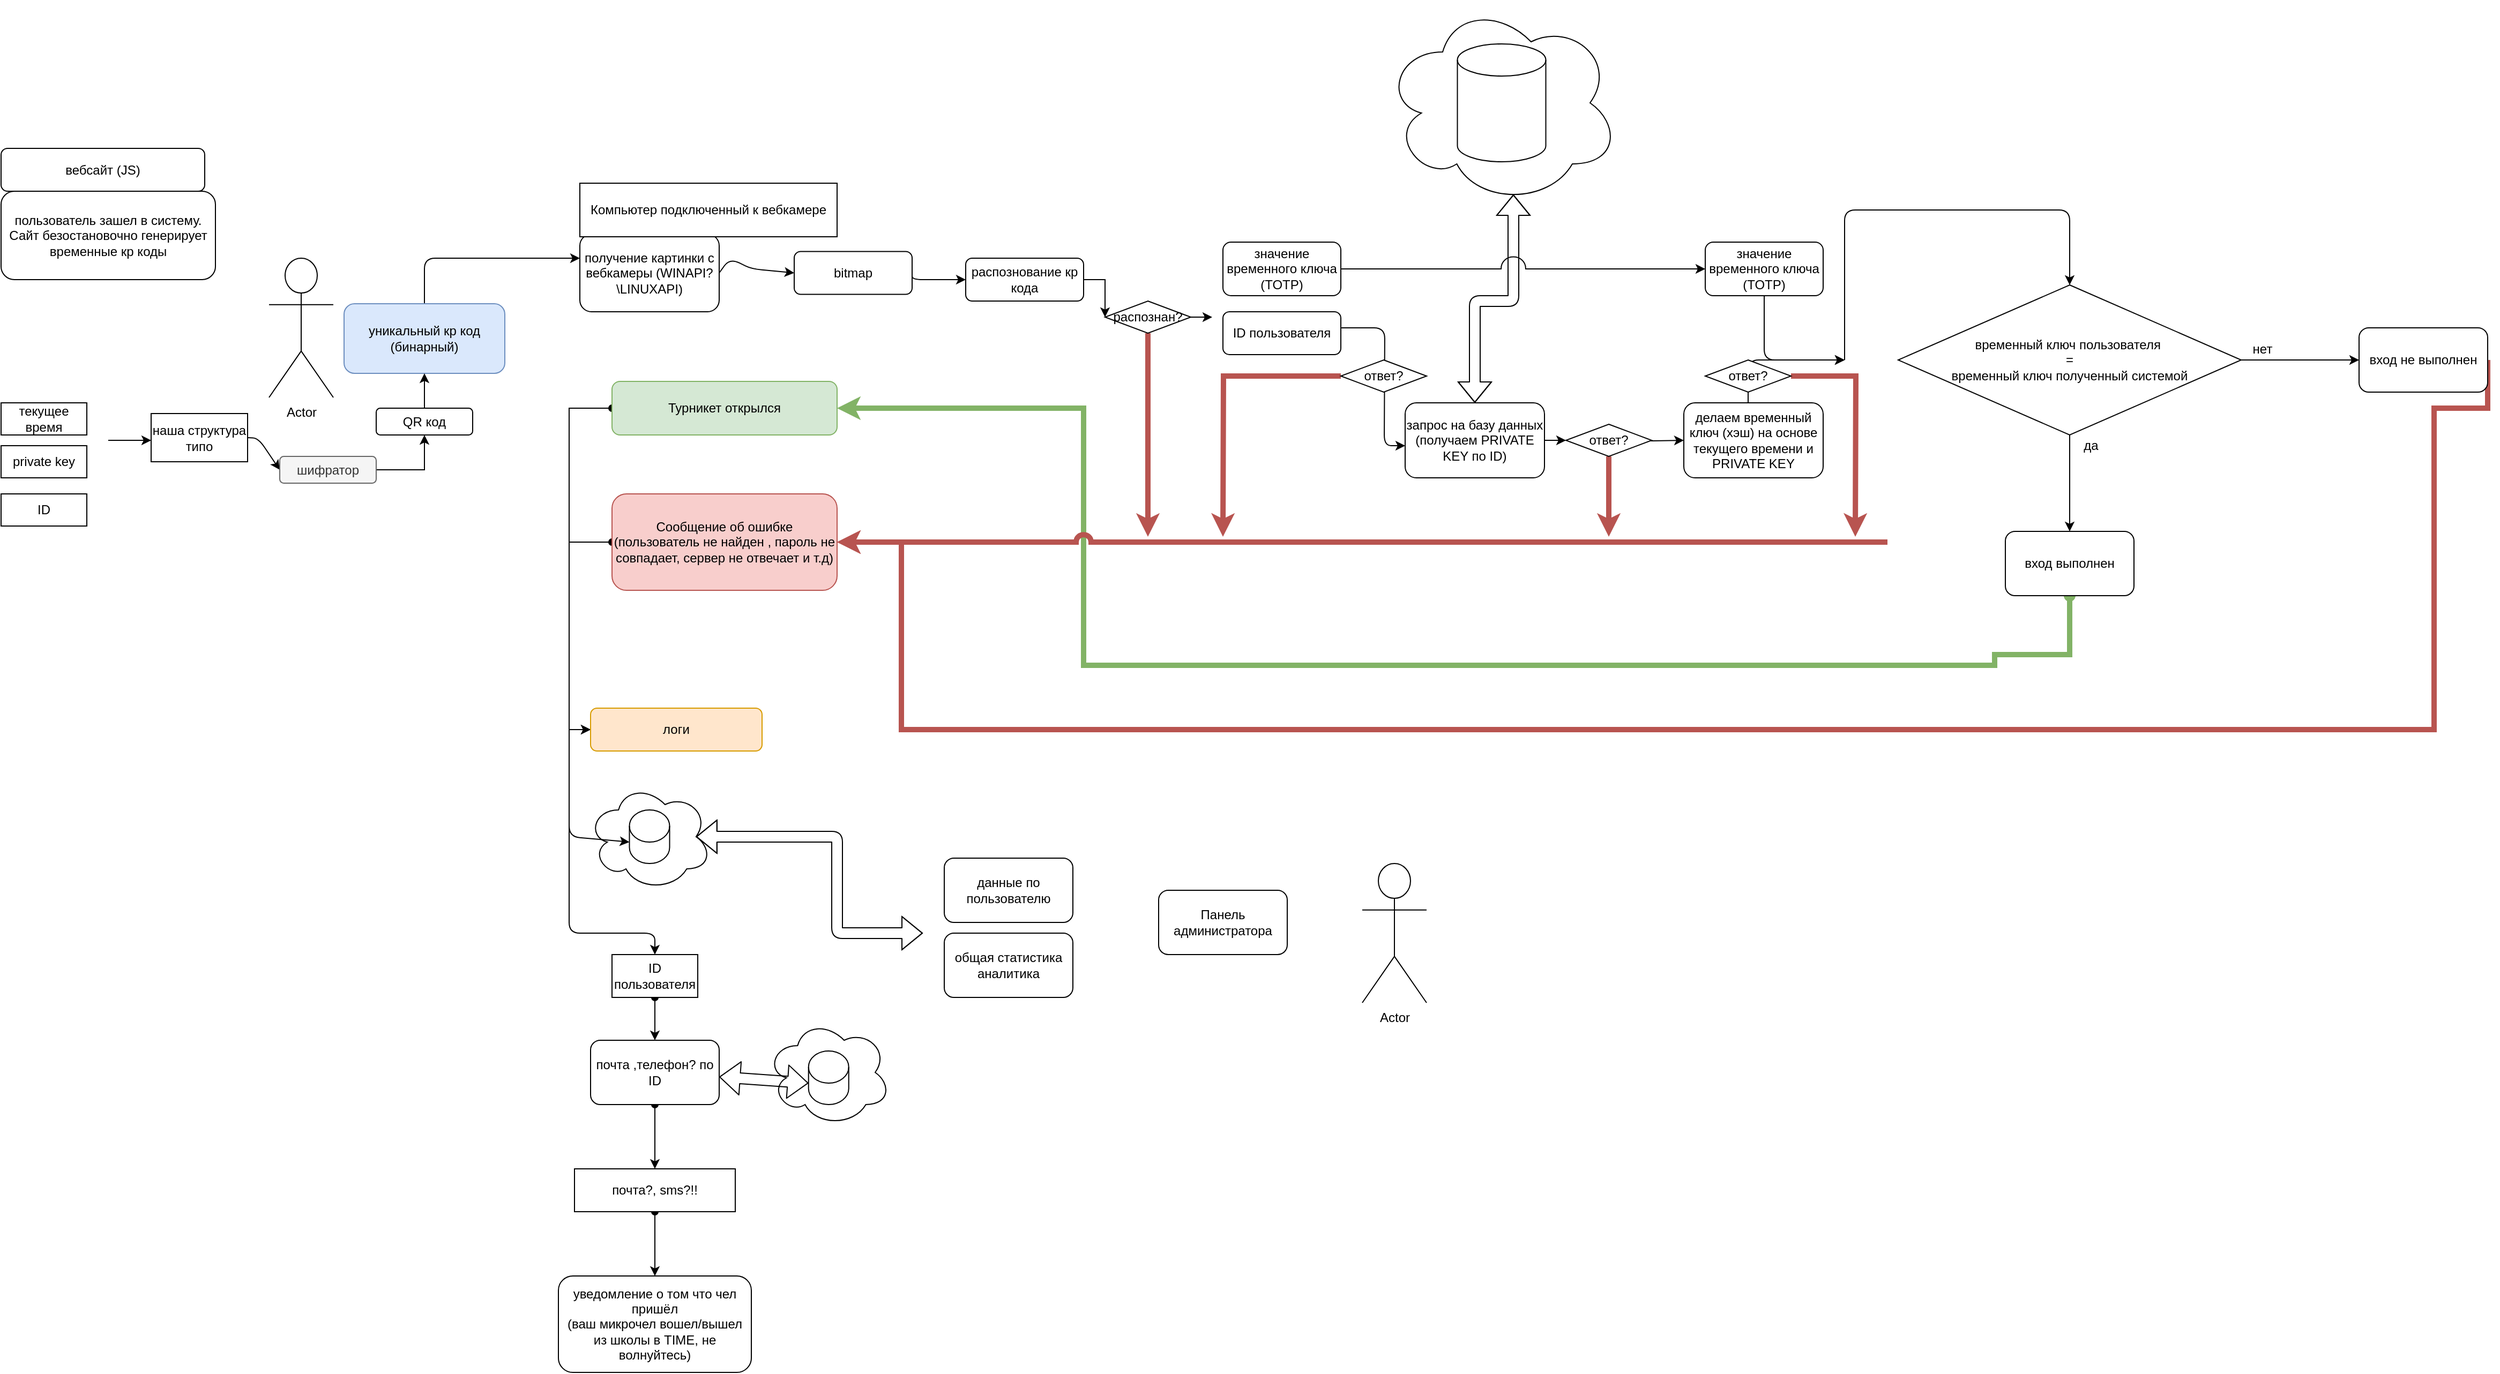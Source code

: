 <mxfile version="14.4.3" type="github">
  <diagram id="RUxofKRy_c-4PL5xseFD" name="Page-1">
    <mxGraphModel dx="2370" dy="1228" grid="1" gridSize="10" guides="1" tooltips="1" connect="1" arrows="1" fold="1" page="1" pageScale="1" pageWidth="3300" pageHeight="2339" math="0" shadow="0">
      <root>
        <mxCell id="0" />
        <mxCell id="1" parent="0" />
        <mxCell id="QxhkhDO3bu-SJ8pNpTHq-2" value="Actor" style="shape=umlActor;verticalLabelPosition=bottom;verticalAlign=top;html=1;outlineConnect=0;" vertex="1" parent="1">
          <mxGeometry x="290" y="260" width="60" height="130" as="geometry" />
        </mxCell>
        <mxCell id="QxhkhDO3bu-SJ8pNpTHq-3" value="" style="endArrow=classic;html=1;exitX=0.5;exitY=0;exitDx=0;exitDy=0;" edge="1" parent="1" source="QxhkhDO3bu-SJ8pNpTHq-84">
          <mxGeometry width="50" height="50" relative="1" as="geometry">
            <mxPoint x="470" y="260" as="sourcePoint" />
            <mxPoint x="580" y="260" as="targetPoint" />
            <Array as="points">
              <mxPoint x="435" y="260" />
            </Array>
          </mxGeometry>
        </mxCell>
        <mxCell id="QxhkhDO3bu-SJ8pNpTHq-5" value="получение картинки с вебкамеры (WINAPI?\LINUXAPI)" style="rounded=1;whiteSpace=wrap;html=1;" vertex="1" parent="1">
          <mxGeometry x="580" y="237.5" width="130" height="72.5" as="geometry" />
        </mxCell>
        <mxCell id="QxhkhDO3bu-SJ8pNpTHq-7" value="Компьютер подключенный к вебкамере" style="rounded=0;whiteSpace=wrap;html=1;" vertex="1" parent="1">
          <mxGeometry x="580" y="190" width="240" height="50" as="geometry" />
        </mxCell>
        <mxCell id="QxhkhDO3bu-SJ8pNpTHq-8" value="bitmap" style="rounded=1;whiteSpace=wrap;html=1;" vertex="1" parent="1">
          <mxGeometry x="780" y="253.75" width="110" height="40" as="geometry" />
        </mxCell>
        <mxCell id="QxhkhDO3bu-SJ8pNpTHq-9" value="" style="endArrow=classic;html=1;entryX=0;entryY=0.5;entryDx=0;entryDy=0;exitX=1;exitY=0.5;exitDx=0;exitDy=0;" edge="1" parent="1" source="QxhkhDO3bu-SJ8pNpTHq-5" target="QxhkhDO3bu-SJ8pNpTHq-8">
          <mxGeometry width="50" height="50" relative="1" as="geometry">
            <mxPoint x="580" y="390" as="sourcePoint" />
            <mxPoint x="630" y="340" as="targetPoint" />
            <Array as="points">
              <mxPoint x="720" y="260" />
              <mxPoint x="740" y="270" />
            </Array>
          </mxGeometry>
        </mxCell>
        <mxCell id="QxhkhDO3bu-SJ8pNpTHq-57" style="edgeStyle=orthogonalEdgeStyle;rounded=0;orthogonalLoop=1;jettySize=auto;html=1;exitX=1;exitY=0.5;exitDx=0;exitDy=0;entryX=0;entryY=0.5;entryDx=0;entryDy=0;strokeWidth=1;" edge="1" parent="1" source="QxhkhDO3bu-SJ8pNpTHq-10" target="QxhkhDO3bu-SJ8pNpTHq-55">
          <mxGeometry relative="1" as="geometry" />
        </mxCell>
        <mxCell id="QxhkhDO3bu-SJ8pNpTHq-10" value="распознование кр кода" style="rounded=1;whiteSpace=wrap;html=1;" vertex="1" parent="1">
          <mxGeometry x="940" y="260" width="110" height="40" as="geometry" />
        </mxCell>
        <mxCell id="QxhkhDO3bu-SJ8pNpTHq-11" value="" style="endArrow=classic;html=1;entryX=0;entryY=0.5;entryDx=0;entryDy=0;exitX=1;exitY=0.5;exitDx=0;exitDy=0;" edge="1" parent="1" source="QxhkhDO3bu-SJ8pNpTHq-8" target="QxhkhDO3bu-SJ8pNpTHq-10">
          <mxGeometry width="50" height="50" relative="1" as="geometry">
            <mxPoint x="560" y="500" as="sourcePoint" />
            <mxPoint x="610" y="450" as="targetPoint" />
            <Array as="points">
              <mxPoint x="890" y="280" />
              <mxPoint x="910" y="280" />
            </Array>
          </mxGeometry>
        </mxCell>
        <mxCell id="QxhkhDO3bu-SJ8pNpTHq-16" value="значение временного ключа&lt;br&gt;(TOTP)" style="rounded=1;whiteSpace=wrap;html=1;" vertex="1" parent="1">
          <mxGeometry x="1180" y="245" width="110" height="50" as="geometry" />
        </mxCell>
        <mxCell id="QxhkhDO3bu-SJ8pNpTHq-17" value="ID пользователя" style="rounded=1;whiteSpace=wrap;html=1;" vertex="1" parent="1">
          <mxGeometry x="1180" y="310" width="110" height="40" as="geometry" />
        </mxCell>
        <mxCell id="QxhkhDO3bu-SJ8pNpTHq-18" value="" style="endArrow=classic;html=1;" edge="1" parent="1">
          <mxGeometry width="50" height="50" relative="1" as="geometry">
            <mxPoint x="1290" y="325" as="sourcePoint" />
            <mxPoint x="1350" y="435" as="targetPoint" />
            <Array as="points">
              <mxPoint x="1331" y="325" />
              <mxPoint x="1330.5" y="435" />
            </Array>
          </mxGeometry>
        </mxCell>
        <mxCell id="QxhkhDO3bu-SJ8pNpTHq-22" style="edgeStyle=orthogonalEdgeStyle;rounded=0;orthogonalLoop=1;jettySize=auto;html=1;entryX=0;entryY=0.5;entryDx=0;entryDy=0;" edge="1" parent="1" target="QxhkhDO3bu-SJ8pNpTHq-21">
          <mxGeometry relative="1" as="geometry">
            <mxPoint x="1550" y="430" as="sourcePoint" />
          </mxGeometry>
        </mxCell>
        <mxCell id="QxhkhDO3bu-SJ8pNpTHq-50" style="edgeStyle=orthogonalEdgeStyle;rounded=0;orthogonalLoop=1;jettySize=auto;html=1;exitX=1;exitY=0.5;exitDx=0;exitDy=0;entryX=0;entryY=0.5;entryDx=0;entryDy=0;strokeWidth=1;" edge="1" parent="1" source="QxhkhDO3bu-SJ8pNpTHq-19" target="QxhkhDO3bu-SJ8pNpTHq-49">
          <mxGeometry relative="1" as="geometry" />
        </mxCell>
        <mxCell id="QxhkhDO3bu-SJ8pNpTHq-19" value="запрос на базу данных (получаем PRIVATE KEY по ID)" style="rounded=1;whiteSpace=wrap;html=1;" vertex="1" parent="1">
          <mxGeometry x="1350" y="395" width="130" height="70" as="geometry" />
        </mxCell>
        <mxCell id="QxhkhDO3bu-SJ8pNpTHq-21" value="делаем временный ключ (хэш) на основе текущего времени и PRIVATE KEY" style="rounded=1;whiteSpace=wrap;html=1;" vertex="1" parent="1">
          <mxGeometry x="1610" y="395" width="130" height="70" as="geometry" />
        </mxCell>
        <mxCell id="QxhkhDO3bu-SJ8pNpTHq-25" value="значение временного ключа&lt;br&gt;(TOTP)" style="rounded=1;whiteSpace=wrap;html=1;" vertex="1" parent="1">
          <mxGeometry x="1630" y="245" width="110" height="50" as="geometry" />
        </mxCell>
        <mxCell id="QxhkhDO3bu-SJ8pNpTHq-36" style="edgeStyle=orthogonalEdgeStyle;rounded=0;orthogonalLoop=1;jettySize=auto;html=1;exitX=0.5;exitY=1;exitDx=0;exitDy=0;" edge="1" parent="1" source="QxhkhDO3bu-SJ8pNpTHq-28" target="QxhkhDO3bu-SJ8pNpTHq-34">
          <mxGeometry relative="1" as="geometry" />
        </mxCell>
        <mxCell id="QxhkhDO3bu-SJ8pNpTHq-28" value="временный ключ пользователя&amp;nbsp;&lt;br&gt;=&lt;br&gt;временный ключ полученный системой" style="rhombus;whiteSpace=wrap;html=1;" vertex="1" parent="1">
          <mxGeometry x="1810" y="285" width="320" height="140" as="geometry" />
        </mxCell>
        <mxCell id="QxhkhDO3bu-SJ8pNpTHq-29" value="" style="endArrow=classic;html=1;entryX=0.5;entryY=0;entryDx=0;entryDy=0;" edge="1" parent="1" target="QxhkhDO3bu-SJ8pNpTHq-28">
          <mxGeometry width="50" height="50" relative="1" as="geometry">
            <mxPoint x="1760" y="355" as="sourcePoint" />
            <mxPoint x="1670" y="315" as="targetPoint" />
            <Array as="points">
              <mxPoint x="1760" y="215" />
              <mxPoint x="1970" y="215" />
            </Array>
          </mxGeometry>
        </mxCell>
        <mxCell id="QxhkhDO3bu-SJ8pNpTHq-30" value="" style="endArrow=classic;html=1;" edge="1" parent="1">
          <mxGeometry width="50" height="50" relative="1" as="geometry">
            <mxPoint x="1670" y="395" as="sourcePoint" />
            <mxPoint x="1760" y="355" as="targetPoint" />
            <Array as="points">
              <mxPoint x="1670" y="355" />
            </Array>
          </mxGeometry>
        </mxCell>
        <mxCell id="QxhkhDO3bu-SJ8pNpTHq-31" value="" style="endArrow=classic;html=1;exitX=0.5;exitY=1;exitDx=0;exitDy=0;" edge="1" parent="1" source="QxhkhDO3bu-SJ8pNpTHq-25">
          <mxGeometry width="50" height="50" relative="1" as="geometry">
            <mxPoint x="1580" y="355" as="sourcePoint" />
            <mxPoint x="1760" y="355" as="targetPoint" />
            <Array as="points">
              <mxPoint x="1685" y="355" />
            </Array>
          </mxGeometry>
        </mxCell>
        <mxCell id="QxhkhDO3bu-SJ8pNpTHq-32" value="" style="endArrow=classic;html=1;exitX=1;exitY=0.5;exitDx=0;exitDy=0;" edge="1" parent="1" source="QxhkhDO3bu-SJ8pNpTHq-28">
          <mxGeometry width="50" height="50" relative="1" as="geometry">
            <mxPoint x="2120" y="335" as="sourcePoint" />
            <mxPoint x="2240" y="355" as="targetPoint" />
          </mxGeometry>
        </mxCell>
        <mxCell id="QxhkhDO3bu-SJ8pNpTHq-46" style="edgeStyle=orthogonalEdgeStyle;rounded=0;orthogonalLoop=1;jettySize=auto;html=1;exitX=1;exitY=0.5;exitDx=0;exitDy=0;entryX=1;entryY=0.5;entryDx=0;entryDy=0;strokeWidth=5;fillColor=#f8cecc;strokeColor=#b85450;" edge="1" parent="1" source="QxhkhDO3bu-SJ8pNpTHq-33" target="QxhkhDO3bu-SJ8pNpTHq-44">
          <mxGeometry relative="1" as="geometry">
            <Array as="points">
              <mxPoint x="2310" y="400" />
              <mxPoint x="2310" y="700" />
              <mxPoint x="880" y="700" />
              <mxPoint x="880" y="525" />
            </Array>
          </mxGeometry>
        </mxCell>
        <mxCell id="QxhkhDO3bu-SJ8pNpTHq-33" value="вход не выполнен" style="rounded=1;whiteSpace=wrap;html=1;" vertex="1" parent="1">
          <mxGeometry x="2240" y="325" width="120" height="60" as="geometry" />
        </mxCell>
        <mxCell id="QxhkhDO3bu-SJ8pNpTHq-45" style="edgeStyle=orthogonalEdgeStyle;rounded=0;orthogonalLoop=1;jettySize=auto;html=1;exitX=0.5;exitY=1;exitDx=0;exitDy=0;entryX=1;entryY=0.5;entryDx=0;entryDy=0;strokeWidth=5;fillColor=#d5e8d4;strokeColor=#82b366;startArrow=oval;startFill=1;jumpStyle=arc;" edge="1" parent="1" source="QxhkhDO3bu-SJ8pNpTHq-34" target="QxhkhDO3bu-SJ8pNpTHq-41">
          <mxGeometry relative="1" as="geometry">
            <Array as="points">
              <mxPoint x="1970" y="630" />
              <mxPoint x="1900" y="630" />
              <mxPoint x="1900" y="640" />
              <mxPoint x="1050" y="640" />
              <mxPoint x="1050" y="400" />
            </Array>
          </mxGeometry>
        </mxCell>
        <mxCell id="QxhkhDO3bu-SJ8pNpTHq-34" value="вход выполнен" style="rounded=1;whiteSpace=wrap;html=1;" vertex="1" parent="1">
          <mxGeometry x="1910" y="515" width="120" height="60" as="geometry" />
        </mxCell>
        <mxCell id="QxhkhDO3bu-SJ8pNpTHq-37" value="да" style="text;html=1;strokeColor=none;fillColor=none;align=center;verticalAlign=middle;whiteSpace=wrap;rounded=0;" vertex="1" parent="1">
          <mxGeometry x="1970" y="425" width="40" height="20" as="geometry" />
        </mxCell>
        <mxCell id="QxhkhDO3bu-SJ8pNpTHq-38" value="нет" style="text;html=1;strokeColor=none;fillColor=none;align=center;verticalAlign=middle;whiteSpace=wrap;rounded=0;" vertex="1" parent="1">
          <mxGeometry x="2130" y="335" width="40" height="20" as="geometry" />
        </mxCell>
        <mxCell id="QxhkhDO3bu-SJ8pNpTHq-92" style="edgeStyle=orthogonalEdgeStyle;rounded=0;jumpStyle=arc;orthogonalLoop=1;jettySize=auto;html=1;exitX=0;exitY=0.5;exitDx=0;exitDy=0;entryX=0;entryY=0.5;entryDx=0;entryDy=0;startArrow=oval;startFill=1;strokeWidth=1;" edge="1" parent="1" source="QxhkhDO3bu-SJ8pNpTHq-41" target="QxhkhDO3bu-SJ8pNpTHq-90">
          <mxGeometry relative="1" as="geometry" />
        </mxCell>
        <mxCell id="QxhkhDO3bu-SJ8pNpTHq-41" value="Турникет открылся" style="rounded=1;whiteSpace=wrap;html=1;fillColor=#d5e8d4;strokeColor=#82b366;" vertex="1" parent="1">
          <mxGeometry x="610" y="375" width="210" height="50" as="geometry" />
        </mxCell>
        <mxCell id="QxhkhDO3bu-SJ8pNpTHq-93" style="edgeStyle=orthogonalEdgeStyle;rounded=0;jumpStyle=arc;orthogonalLoop=1;jettySize=auto;html=1;exitX=0;exitY=0.5;exitDx=0;exitDy=0;entryX=0;entryY=0.5;entryDx=0;entryDy=0;startArrow=oval;startFill=1;strokeWidth=1;" edge="1" parent="1" source="QxhkhDO3bu-SJ8pNpTHq-44" target="QxhkhDO3bu-SJ8pNpTHq-90">
          <mxGeometry relative="1" as="geometry" />
        </mxCell>
        <mxCell id="QxhkhDO3bu-SJ8pNpTHq-44" value="Сообщение об ошибке&lt;br&gt;(пользователь не найден , пароль не совпадает, сервер не отвечает и т.д)" style="rounded=1;whiteSpace=wrap;html=1;fillColor=#f8cecc;strokeColor=#b85450;" vertex="1" parent="1">
          <mxGeometry x="610" y="480" width="210" height="90" as="geometry" />
        </mxCell>
        <mxCell id="QxhkhDO3bu-SJ8pNpTHq-65" style="edgeStyle=orthogonalEdgeStyle;rounded=0;orthogonalLoop=1;jettySize=auto;html=1;exitX=0.5;exitY=1;exitDx=0;exitDy=0;strokeWidth=5;fillColor=#f8cecc;strokeColor=#b85450;" edge="1" parent="1" source="QxhkhDO3bu-SJ8pNpTHq-49">
          <mxGeometry relative="1" as="geometry">
            <mxPoint x="1540" y="520" as="targetPoint" />
          </mxGeometry>
        </mxCell>
        <mxCell id="QxhkhDO3bu-SJ8pNpTHq-49" value="ответ?" style="rhombus;whiteSpace=wrap;html=1;" vertex="1" parent="1">
          <mxGeometry x="1500" y="415" width="80" height="30" as="geometry" />
        </mxCell>
        <mxCell id="QxhkhDO3bu-SJ8pNpTHq-66" style="edgeStyle=orthogonalEdgeStyle;rounded=0;orthogonalLoop=1;jettySize=auto;html=1;exitX=1;exitY=0.5;exitDx=0;exitDy=0;strokeWidth=5;fillColor=#f8cecc;strokeColor=#b85450;" edge="1" parent="1" source="QxhkhDO3bu-SJ8pNpTHq-52">
          <mxGeometry relative="1" as="geometry">
            <mxPoint x="1770" y="520" as="targetPoint" />
          </mxGeometry>
        </mxCell>
        <mxCell id="QxhkhDO3bu-SJ8pNpTHq-52" value="ответ?" style="rhombus;whiteSpace=wrap;html=1;" vertex="1" parent="1">
          <mxGeometry x="1630" y="355" width="80" height="30" as="geometry" />
        </mxCell>
        <mxCell id="QxhkhDO3bu-SJ8pNpTHq-64" style="edgeStyle=orthogonalEdgeStyle;rounded=0;orthogonalLoop=1;jettySize=auto;html=1;exitX=0;exitY=0.5;exitDx=0;exitDy=0;strokeWidth=5;fillColor=#f8cecc;strokeColor=#b85450;" edge="1" parent="1" source="QxhkhDO3bu-SJ8pNpTHq-53">
          <mxGeometry relative="1" as="geometry">
            <mxPoint x="1180" y="520" as="targetPoint" />
          </mxGeometry>
        </mxCell>
        <mxCell id="QxhkhDO3bu-SJ8pNpTHq-53" value="ответ?" style="rhombus;whiteSpace=wrap;html=1;" vertex="1" parent="1">
          <mxGeometry x="1290" y="355" width="80" height="30" as="geometry" />
        </mxCell>
        <mxCell id="QxhkhDO3bu-SJ8pNpTHq-58" style="edgeStyle=orthogonalEdgeStyle;rounded=0;orthogonalLoop=1;jettySize=auto;html=1;exitX=1;exitY=0.5;exitDx=0;exitDy=0;strokeWidth=1;" edge="1" parent="1" source="QxhkhDO3bu-SJ8pNpTHq-55">
          <mxGeometry relative="1" as="geometry">
            <mxPoint x="1170" y="315.19" as="targetPoint" />
          </mxGeometry>
        </mxCell>
        <mxCell id="QxhkhDO3bu-SJ8pNpTHq-63" style="edgeStyle=orthogonalEdgeStyle;rounded=0;orthogonalLoop=1;jettySize=auto;html=1;exitX=0.5;exitY=1;exitDx=0;exitDy=0;strokeWidth=5;fillColor=#f8cecc;strokeColor=#b85450;" edge="1" parent="1" source="QxhkhDO3bu-SJ8pNpTHq-55">
          <mxGeometry relative="1" as="geometry">
            <mxPoint x="1110" y="520" as="targetPoint" />
          </mxGeometry>
        </mxCell>
        <mxCell id="QxhkhDO3bu-SJ8pNpTHq-55" value="распознан?" style="rhombus;whiteSpace=wrap;html=1;" vertex="1" parent="1">
          <mxGeometry x="1070" y="300" width="80" height="30" as="geometry" />
        </mxCell>
        <mxCell id="QxhkhDO3bu-SJ8pNpTHq-67" value="" style="endArrow=classic;html=1;strokeWidth=5;entryX=1;entryY=0.5;entryDx=0;entryDy=0;fillColor=#f8cecc;strokeColor=#b85450;jumpStyle=arc;" edge="1" parent="1" target="QxhkhDO3bu-SJ8pNpTHq-44">
          <mxGeometry width="50" height="50" relative="1" as="geometry">
            <mxPoint x="1800" y="525" as="sourcePoint" />
            <mxPoint x="1290" y="500" as="targetPoint" />
          </mxGeometry>
        </mxCell>
        <mxCell id="QxhkhDO3bu-SJ8pNpTHq-68" value="вебсайт (JS)" style="rounded=1;whiteSpace=wrap;html=1;" vertex="1" parent="1">
          <mxGeometry x="40" y="157.5" width="190" height="40" as="geometry" />
        </mxCell>
        <mxCell id="QxhkhDO3bu-SJ8pNpTHq-69" value="пользователь зашел в систему. Сайт безостановочно генерирует временные кр коды" style="rounded=1;whiteSpace=wrap;html=1;" vertex="1" parent="1">
          <mxGeometry x="40" y="197.5" width="200" height="82.5" as="geometry" />
        </mxCell>
        <mxCell id="QxhkhDO3bu-SJ8pNpTHq-70" value="private key" style="rounded=0;whiteSpace=wrap;html=1;" vertex="1" parent="1">
          <mxGeometry x="40" y="435" width="80" height="30" as="geometry" />
        </mxCell>
        <mxCell id="QxhkhDO3bu-SJ8pNpTHq-71" value="текущее время" style="rounded=0;whiteSpace=wrap;html=1;" vertex="1" parent="1">
          <mxGeometry x="40" y="395" width="80" height="30" as="geometry" />
        </mxCell>
        <mxCell id="QxhkhDO3bu-SJ8pNpTHq-73" value="" style="endArrow=classic;html=1;strokeWidth=1;" edge="1" parent="1">
          <mxGeometry width="50" height="50" relative="1" as="geometry">
            <mxPoint x="140" y="430" as="sourcePoint" />
            <mxPoint x="180" y="430" as="targetPoint" />
          </mxGeometry>
        </mxCell>
        <mxCell id="QxhkhDO3bu-SJ8pNpTHq-74" value="наша структура типо" style="rounded=0;whiteSpace=wrap;html=1;shadow=0;" vertex="1" parent="1">
          <mxGeometry x="180" y="405" width="90" height="45" as="geometry" />
        </mxCell>
        <mxCell id="QxhkhDO3bu-SJ8pNpTHq-75" value="ID" style="rounded=0;whiteSpace=wrap;html=1;" vertex="1" parent="1">
          <mxGeometry x="40" y="480" width="80" height="30" as="geometry" />
        </mxCell>
        <mxCell id="QxhkhDO3bu-SJ8pNpTHq-78" value="" style="endArrow=classic;html=1;strokeWidth=1;exitX=1;exitY=0.5;exitDx=0;exitDy=0;entryX=0;entryY=0.5;entryDx=0;entryDy=0;" edge="1" parent="1" source="QxhkhDO3bu-SJ8pNpTHq-74" target="QxhkhDO3bu-SJ8pNpTHq-79">
          <mxGeometry width="50" height="50" relative="1" as="geometry">
            <mxPoint x="270" y="470" as="sourcePoint" />
            <mxPoint x="320" y="420" as="targetPoint" />
            <Array as="points">
              <mxPoint x="280" y="428" />
            </Array>
          </mxGeometry>
        </mxCell>
        <mxCell id="QxhkhDO3bu-SJ8pNpTHq-87" style="edgeStyle=orthogonalEdgeStyle;rounded=0;orthogonalLoop=1;jettySize=auto;html=1;exitX=1;exitY=0.5;exitDx=0;exitDy=0;entryX=0.5;entryY=1;entryDx=0;entryDy=0;strokeWidth=1;" edge="1" parent="1" source="QxhkhDO3bu-SJ8pNpTHq-79" target="QxhkhDO3bu-SJ8pNpTHq-86">
          <mxGeometry relative="1" as="geometry" />
        </mxCell>
        <mxCell id="QxhkhDO3bu-SJ8pNpTHq-79" value="шифратор" style="rounded=1;whiteSpace=wrap;html=1;shadow=0;fillColor=#f5f5f5;strokeColor=#666666;fontColor=#333333;" vertex="1" parent="1">
          <mxGeometry x="300" y="445" width="90" height="25" as="geometry" />
        </mxCell>
        <mxCell id="QxhkhDO3bu-SJ8pNpTHq-84" value="уникальный кр код&lt;br&gt;(бинарный)" style="rounded=1;whiteSpace=wrap;html=1;shadow=0;fillColor=#dae8fc;strokeColor=#6c8ebf;" vertex="1" parent="1">
          <mxGeometry x="360" y="302.5" width="150" height="65" as="geometry" />
        </mxCell>
        <mxCell id="QxhkhDO3bu-SJ8pNpTHq-88" style="edgeStyle=orthogonalEdgeStyle;rounded=0;orthogonalLoop=1;jettySize=auto;html=1;exitX=0.5;exitY=0;exitDx=0;exitDy=0;entryX=0.5;entryY=1;entryDx=0;entryDy=0;strokeWidth=1;" edge="1" parent="1" source="QxhkhDO3bu-SJ8pNpTHq-86" target="QxhkhDO3bu-SJ8pNpTHq-84">
          <mxGeometry relative="1" as="geometry" />
        </mxCell>
        <mxCell id="QxhkhDO3bu-SJ8pNpTHq-86" value="QR код" style="rounded=1;whiteSpace=wrap;html=1;shadow=0;" vertex="1" parent="1">
          <mxGeometry x="390" y="400" width="90" height="25" as="geometry" />
        </mxCell>
        <mxCell id="QxhkhDO3bu-SJ8pNpTHq-90" value="логи" style="rounded=1;whiteSpace=wrap;html=1;shadow=0;fillColor=#ffe6cc;strokeColor=#d79b00;" vertex="1" parent="1">
          <mxGeometry x="590" y="680" width="160" height="40" as="geometry" />
        </mxCell>
        <mxCell id="QxhkhDO3bu-SJ8pNpTHq-96" value="" style="group" vertex="1" connectable="0" parent="1">
          <mxGeometry x="1330" y="20" width="220" height="190" as="geometry" />
        </mxCell>
        <mxCell id="QxhkhDO3bu-SJ8pNpTHq-95" value="" style="ellipse;shape=cloud;whiteSpace=wrap;html=1;shadow=0;" vertex="1" parent="QxhkhDO3bu-SJ8pNpTHq-96">
          <mxGeometry width="220" height="190" as="geometry" />
        </mxCell>
        <mxCell id="QxhkhDO3bu-SJ8pNpTHq-94" value="" style="shape=cylinder3;whiteSpace=wrap;html=1;boundedLbl=1;backgroundOutline=1;size=15;shadow=0;" vertex="1" parent="QxhkhDO3bu-SJ8pNpTHq-96">
          <mxGeometry x="68.75" y="40" width="82.5" height="110" as="geometry" />
        </mxCell>
        <mxCell id="QxhkhDO3bu-SJ8pNpTHq-97" value="" style="shape=flexArrow;endArrow=classic;startArrow=classic;html=1;strokeWidth=1;entryX=0.55;entryY=0.95;entryDx=0;entryDy=0;entryPerimeter=0;exitX=0.5;exitY=0;exitDx=0;exitDy=0;" edge="1" parent="1" source="QxhkhDO3bu-SJ8pNpTHq-19" target="QxhkhDO3bu-SJ8pNpTHq-95">
          <mxGeometry width="50" height="50" relative="1" as="geometry">
            <mxPoint x="1410" y="310" as="sourcePoint" />
            <mxPoint x="1460" y="260" as="targetPoint" />
            <Array as="points">
              <mxPoint x="1415" y="300" />
              <mxPoint x="1451" y="300" />
            </Array>
          </mxGeometry>
        </mxCell>
        <mxCell id="QxhkhDO3bu-SJ8pNpTHq-26" value="" style="endArrow=classic;html=1;entryX=0;entryY=0.5;entryDx=0;entryDy=0;exitX=1;exitY=0.5;exitDx=0;exitDy=0;jumpStyle=arc;jumpSize=23;" edge="1" parent="1" target="QxhkhDO3bu-SJ8pNpTHq-25">
          <mxGeometry width="50" height="50" relative="1" as="geometry">
            <mxPoint x="1290" y="270" as="sourcePoint" />
            <mxPoint x="1390" y="245" as="targetPoint" />
          </mxGeometry>
        </mxCell>
        <mxCell id="QxhkhDO3bu-SJ8pNpTHq-98" value="Actor" style="shape=umlActor;verticalLabelPosition=bottom;verticalAlign=top;html=1;outlineConnect=0;" vertex="1" parent="1">
          <mxGeometry x="1310" y="825" width="60" height="130" as="geometry" />
        </mxCell>
        <mxCell id="QxhkhDO3bu-SJ8pNpTHq-99" value="" style="ellipse;shape=cloud;whiteSpace=wrap;html=1;shadow=0;" vertex="1" parent="1">
          <mxGeometry x="587.11" y="750" width="115.79" height="100" as="geometry" />
        </mxCell>
        <mxCell id="QxhkhDO3bu-SJ8pNpTHq-100" value="" style="shape=cylinder3;whiteSpace=wrap;html=1;boundedLbl=1;backgroundOutline=1;size=15;shadow=0;" vertex="1" parent="1">
          <mxGeometry x="626.25" y="775" width="37.5" height="50" as="geometry" />
        </mxCell>
        <mxCell id="QxhkhDO3bu-SJ8pNpTHq-101" value="" style="endArrow=classic;html=1;strokeWidth=1;entryX=0;entryY=0;entryDx=0;entryDy=30;entryPerimeter=0;" edge="1" parent="1" target="QxhkhDO3bu-SJ8pNpTHq-100">
          <mxGeometry width="50" height="50" relative="1" as="geometry">
            <mxPoint x="570" y="700" as="sourcePoint" />
            <mxPoint x="590" y="780" as="targetPoint" />
            <Array as="points">
              <mxPoint x="570" y="800" />
            </Array>
          </mxGeometry>
        </mxCell>
        <mxCell id="QxhkhDO3bu-SJ8pNpTHq-102" value="Панель администратора" style="rounded=1;whiteSpace=wrap;html=1;shadow=0;" vertex="1" parent="1">
          <mxGeometry x="1120" y="850" width="120" height="60" as="geometry" />
        </mxCell>
        <mxCell id="QxhkhDO3bu-SJ8pNpTHq-104" value="данные по пользователю" style="rounded=1;whiteSpace=wrap;html=1;shadow=0;" vertex="1" parent="1">
          <mxGeometry x="920" y="820" width="120" height="60" as="geometry" />
        </mxCell>
        <mxCell id="QxhkhDO3bu-SJ8pNpTHq-105" value="общая статистика&lt;br&gt;аналитика" style="rounded=1;whiteSpace=wrap;html=1;shadow=0;" vertex="1" parent="1">
          <mxGeometry x="920" y="890" width="120" height="60" as="geometry" />
        </mxCell>
        <mxCell id="QxhkhDO3bu-SJ8pNpTHq-108" value="" style="shape=flexArrow;endArrow=classic;startArrow=classic;html=1;strokeWidth=1;exitX=0.875;exitY=0.5;exitDx=0;exitDy=0;exitPerimeter=0;" edge="1" parent="1" source="QxhkhDO3bu-SJ8pNpTHq-99">
          <mxGeometry width="50" height="50" relative="1" as="geometry">
            <mxPoint x="750" y="870" as="sourcePoint" />
            <mxPoint x="900" y="890" as="targetPoint" />
            <Array as="points">
              <mxPoint x="820" y="800" />
              <mxPoint x="820" y="890" />
            </Array>
          </mxGeometry>
        </mxCell>
        <mxCell id="QxhkhDO3bu-SJ8pNpTHq-109" value="уведомление о том что чел пришёл&lt;br&gt;(ваш микрочел вошел/вышел из школы в TIME, не волнуйтесь)" style="rounded=1;whiteSpace=wrap;html=1;shadow=0;" vertex="1" parent="1">
          <mxGeometry x="560" y="1210" width="180" height="90" as="geometry" />
        </mxCell>
        <mxCell id="QxhkhDO3bu-SJ8pNpTHq-114" value="" style="ellipse;shape=cloud;whiteSpace=wrap;html=1;shadow=0;" vertex="1" parent="1">
          <mxGeometry x="754.21" y="970" width="115.79" height="100" as="geometry" />
        </mxCell>
        <mxCell id="QxhkhDO3bu-SJ8pNpTHq-113" value="" style="shape=cylinder3;whiteSpace=wrap;html=1;boundedLbl=1;backgroundOutline=1;size=15;shadow=0;" vertex="1" parent="1">
          <mxGeometry x="793.36" y="1000" width="37.5" height="50" as="geometry" />
        </mxCell>
        <mxCell id="QxhkhDO3bu-SJ8pNpTHq-120" style="edgeStyle=orthogonalEdgeStyle;rounded=0;jumpStyle=arc;jumpSize=23;orthogonalLoop=1;jettySize=auto;html=1;exitX=0.5;exitY=1;exitDx=0;exitDy=0;entryX=0.5;entryY=0;entryDx=0;entryDy=0;startArrow=oval;startFill=1;strokeWidth=1;" edge="1" parent="1" source="QxhkhDO3bu-SJ8pNpTHq-115" target="QxhkhDO3bu-SJ8pNpTHq-119">
          <mxGeometry relative="1" as="geometry" />
        </mxCell>
        <mxCell id="QxhkhDO3bu-SJ8pNpTHq-115" value="почта ,телефон? по ID" style="rounded=1;whiteSpace=wrap;html=1;shadow=0;" vertex="1" parent="1">
          <mxGeometry x="590" y="990" width="120" height="60" as="geometry" />
        </mxCell>
        <mxCell id="QxhkhDO3bu-SJ8pNpTHq-122" style="edgeStyle=orthogonalEdgeStyle;rounded=0;jumpStyle=arc;jumpSize=23;orthogonalLoop=1;jettySize=auto;html=1;exitX=0.5;exitY=1;exitDx=0;exitDy=0;entryX=0.5;entryY=0;entryDx=0;entryDy=0;startArrow=oval;startFill=1;strokeWidth=1;" edge="1" parent="1" source="QxhkhDO3bu-SJ8pNpTHq-116" target="QxhkhDO3bu-SJ8pNpTHq-115">
          <mxGeometry relative="1" as="geometry" />
        </mxCell>
        <mxCell id="QxhkhDO3bu-SJ8pNpTHq-116" value="ID пользователя" style="rounded=0;whiteSpace=wrap;html=1;shadow=0;" vertex="1" parent="1">
          <mxGeometry x="610" y="910" width="80" height="40" as="geometry" />
        </mxCell>
        <mxCell id="QxhkhDO3bu-SJ8pNpTHq-118" value="" style="shape=flexArrow;endArrow=classic;startArrow=classic;html=1;strokeWidth=1;entryX=0;entryY=0;entryDx=0;entryDy=30;entryPerimeter=0;" edge="1" parent="1" source="QxhkhDO3bu-SJ8pNpTHq-115" target="QxhkhDO3bu-SJ8pNpTHq-113">
          <mxGeometry width="50" height="50" relative="1" as="geometry">
            <mxPoint x="710" y="1070" as="sourcePoint" />
            <mxPoint x="780.711" y="1020" as="targetPoint" />
          </mxGeometry>
        </mxCell>
        <mxCell id="QxhkhDO3bu-SJ8pNpTHq-121" style="edgeStyle=orthogonalEdgeStyle;rounded=0;jumpStyle=arc;jumpSize=23;orthogonalLoop=1;jettySize=auto;html=1;exitX=0.5;exitY=1;exitDx=0;exitDy=0;startArrow=oval;startFill=1;strokeWidth=1;" edge="1" parent="1" source="QxhkhDO3bu-SJ8pNpTHq-119" target="QxhkhDO3bu-SJ8pNpTHq-109">
          <mxGeometry relative="1" as="geometry" />
        </mxCell>
        <mxCell id="QxhkhDO3bu-SJ8pNpTHq-119" value="почта?, sms?!!" style="rounded=0;whiteSpace=wrap;html=1;shadow=0;" vertex="1" parent="1">
          <mxGeometry x="575" y="1110" width="150" height="40" as="geometry" />
        </mxCell>
        <mxCell id="QxhkhDO3bu-SJ8pNpTHq-123" value="" style="endArrow=classic;html=1;strokeWidth=1;entryX=0.5;entryY=0;entryDx=0;entryDy=0;" edge="1" parent="1" target="QxhkhDO3bu-SJ8pNpTHq-116">
          <mxGeometry width="50" height="50" relative="1" as="geometry">
            <mxPoint x="570" y="780" as="sourcePoint" />
            <mxPoint x="460" y="820" as="targetPoint" />
            <Array as="points">
              <mxPoint x="570" y="890" />
              <mxPoint x="650" y="890" />
            </Array>
          </mxGeometry>
        </mxCell>
      </root>
    </mxGraphModel>
  </diagram>
</mxfile>
